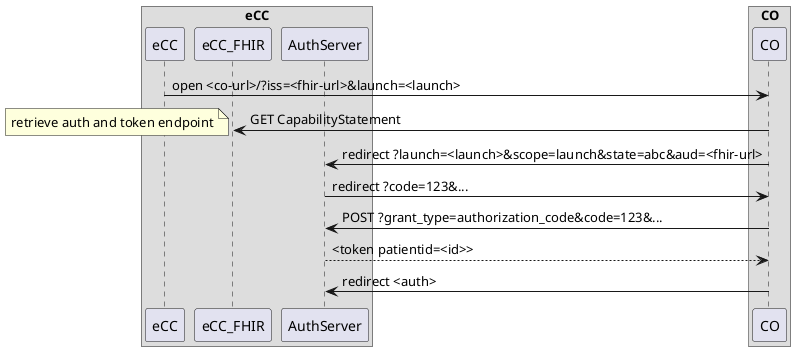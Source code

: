 @startuml
    box eCC
        participant eCC
        participant eCC_FHIR
        participant AuthServer
    end box

    box CO
        participant CO
    end box

    eCC -> CO : open <co-url>/?iss=<fhir-url>&launch=<launch>
    CO -> eCC_FHIR : GET CapabilityStatement
    note left: retrieve auth and token endpoint
    CO -> AuthServer: redirect ?launch=<launch>&scope=launch&state=abc&aud=<fhir-url>
    AuthServer -> CO: redirect ?code=123&...
    CO -> AuthServer: POST ?grant_type=authorization_code&code=123&...
    AuthServer --> CO: <token patientid=<id>>
    CO -> AuthServer: redirect <auth>
    
@enduml